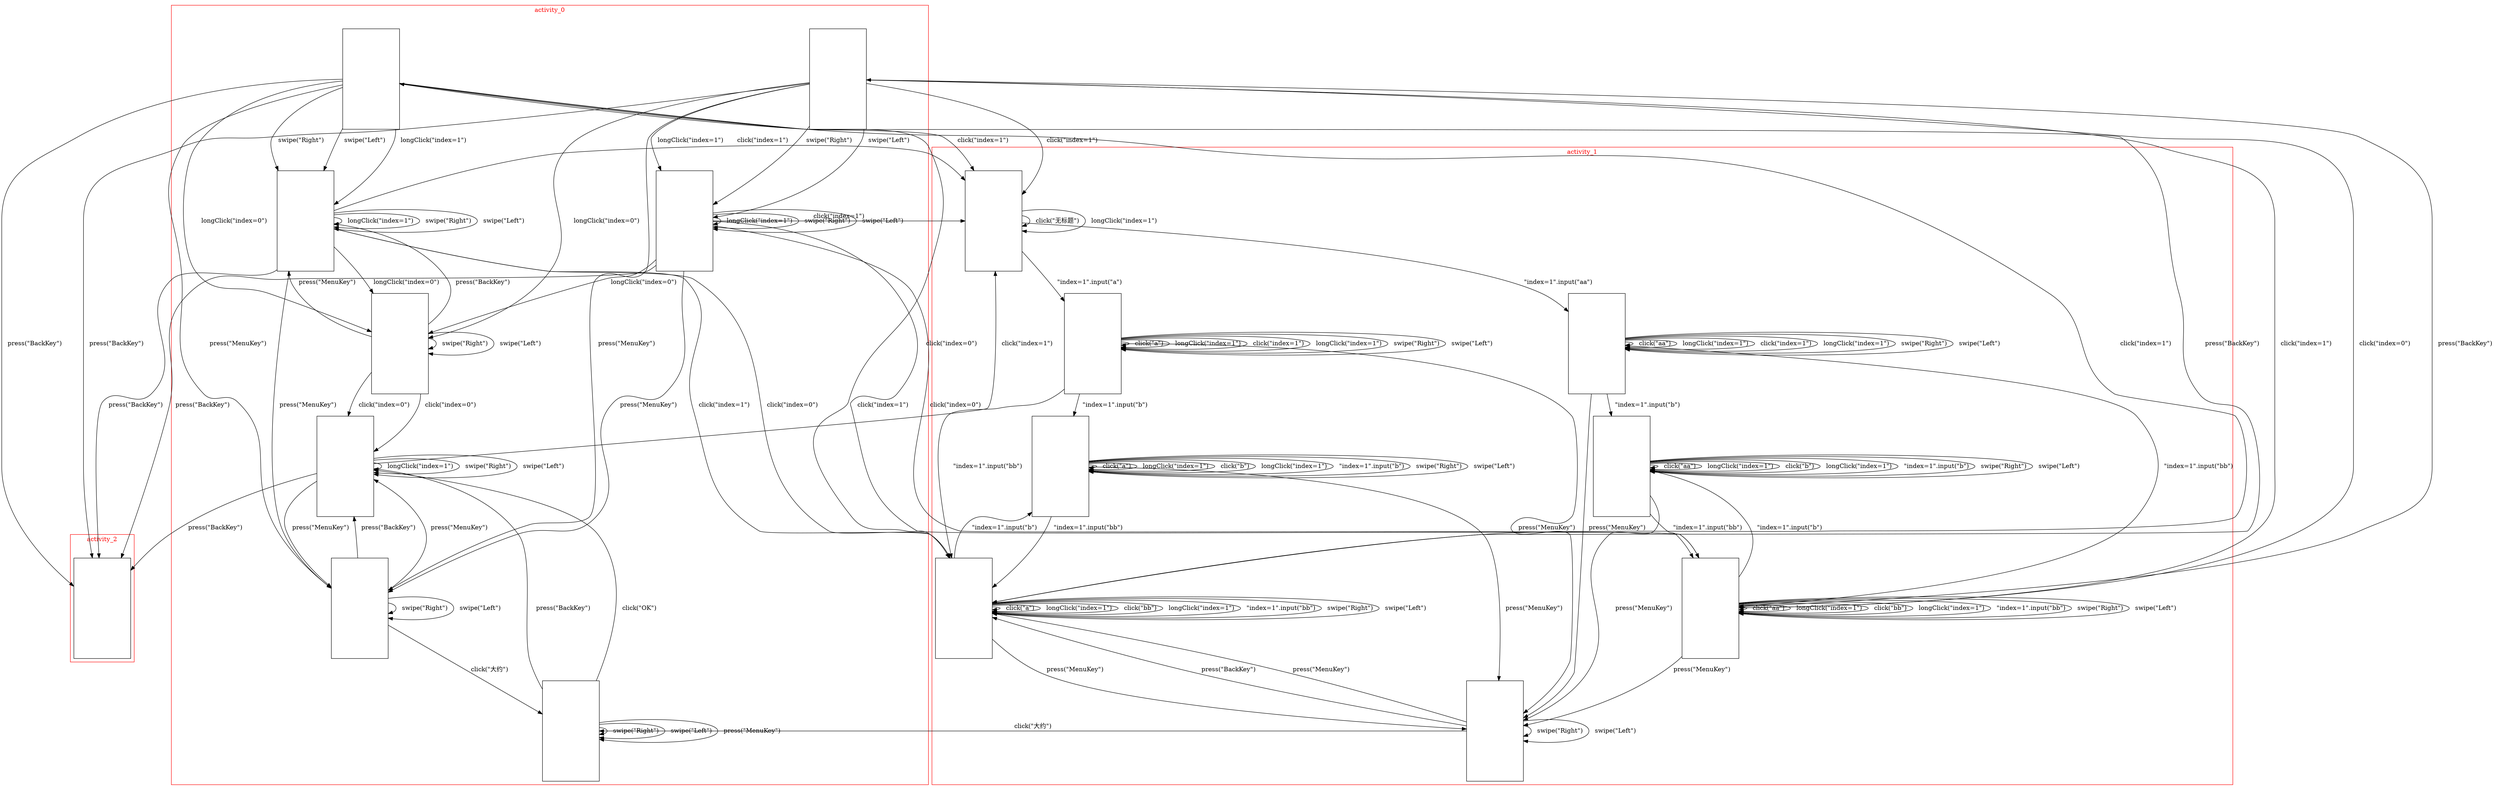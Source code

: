 digraph g {
graph [color=red];
imagepath = "C:\Users\Roger\Desktop\workspace\AndroidCrawler\gui_pages\20150602_173931";
subgraph cluster_0{
fontcolor = red
label = "   activity_0   "
0 [label="",shape=box,fixedsize=true,width=1.8,height=3.2,image="0.png",URL="0.png"];
6 [label="",shape=box,fixedsize=true,width=1.8,height=3.2,image="6.png",URL="6.png"];
7 [label="",shape=box,fixedsize=true,width=1.8,height=3.2,image="7.png",URL="7.png"];
39 [label="",shape=box,fixedsize=true,width=1.8,height=3.2,image="39.png",URL="39.png"];
89 [label="",shape=box,fixedsize=true,width=1.8,height=3.2,image="89.png",URL="89.png"];
93 [label="",shape=box,fixedsize=true,width=1.8,height=3.2,image="93.png",URL="93.png"];
68 [label="",shape=box,fixedsize=true,width=1.8,height=3.2,image="68.png",URL="68.png"];
113 [label="",shape=box,fixedsize=true,width=1.8,height=3.2,image="113.png",URL="113.png"];
}
subgraph cluster_1{
fontcolor = red
label = "   activity_1   "
2 [label="",shape=box,fixedsize=true,width=1.8,height=3.2,image="2.png",URL="2.png"];
19 [label="",shape=box,fixedsize=true,width=1.8,height=3.2,image="19.png",URL="19.png"];
24 [label="",shape=box,fixedsize=true,width=1.8,height=3.2,image="24.png",URL="24.png"];
30 [label="",shape=box,fixedsize=true,width=1.8,height=3.2,image="30.png",URL="30.png"];
40 [label="",shape=box,fixedsize=true,width=1.8,height=3.2,image="40.png",URL="40.png"];
48 [label="",shape=box,fixedsize=true,width=1.8,height=3.2,image="48.png",URL="48.png"];
53 [label="",shape=box,fixedsize=true,width=1.8,height=3.2,image="53.png",URL="53.png"];
59 [label="",shape=box,fixedsize=true,width=1.8,height=3.2,image="59.png",URL="59.png"];
}
subgraph cluster_2{
fontcolor = red
label = "   activity_2   "
-2 [label="",shape=box,fixedsize=true,width=1.8,height=3.2,image="-2.png",URL="-2.png"];
}
0 -> 0 [label = "   longClick(\"index=1\")   "];
0 -> 0 [label = "   swipe(\"Right\")   "];
0 -> 0 [label = "   swipe(\"Left\")   "];
0 -> 6 [label = "   press(\"MenuKey\")   "];
0 -> 2 [label = "   click(\"index=1\")   "];
0 -> -2 [label = "   press(\"BackKey\")   "];
6 -> 7 [label = "   click(\"大约\")   "];
6 -> 6 [label = "   swipe(\"Right\")   "];
6 -> 6 [label = "   swipe(\"Left\")   "];
6 -> 0 [label = "   press(\"BackKey\")   "];
6 -> 0 [label = "   press(\"MenuKey\")   "];
7 -> 0 [label = "   click(\"OK\")   "];
7 -> 7 [label = "   swipe(\"Right\")   "];
7 -> 7 [label = "   swipe(\"Left\")   "];
7 -> 0 [label = "   press(\"BackKey\")   "];
7 -> 7 [label = "   press(\"MenuKey\")   "];
2 -> 2 [label = "   click(\"无标题\")   "];
2 -> 2 [label = "   longClick(\"index=1\")   "];
2 -> 19 [label = "   \"index=1\".input(\"a\")   "];
2 -> 48 [label = "   \"index=1\".input(\"aa\")   "];
19 -> 19 [label = "   click(\"a\")   "];
19 -> 19 [label = "   longClick(\"index=1\")   "];
19 -> 19 [label = "   click(\"index=1\")   "];
19 -> 19 [label = "   longClick(\"index=1\")   "];
19 -> 24 [label = "   \"index=1\".input(\"b\")   "];
19 -> 30 [label = "   \"index=1\".input(\"bb\")   "];
19 -> 19 [label = "   swipe(\"Right\")   "];
19 -> 19 [label = "   swipe(\"Left\")   "];
19 -> 40 [label = "   press(\"MenuKey\")   "];
24 -> 24 [label = "   click(\"a\")   "];
24 -> 24 [label = "   longClick(\"index=1\")   "];
24 -> 24 [label = "   click(\"b\")   "];
24 -> 24 [label = "   longClick(\"index=1\")   "];
24 -> 24 [label = "   \"index=1\".input(\"b\")   "];
24 -> 30 [label = "   \"index=1\".input(\"bb\")   "];
24 -> 24 [label = "   swipe(\"Right\")   "];
24 -> 24 [label = "   swipe(\"Left\")   "];
24 -> 40 [label = "   press(\"MenuKey\")   "];
30 -> 30 [label = "   click(\"a\")   "];
30 -> 30 [label = "   longClick(\"index=1\")   "];
30 -> 30 [label = "   click(\"bb\")   "];
30 -> 30 [label = "   longClick(\"index=1\")   "];
30 -> 24 [label = "   \"index=1\".input(\"b\")   "];
30 -> 30 [label = "   \"index=1\".input(\"bb\")   "];
30 -> 30 [label = "   swipe(\"Right\")   "];
30 -> 30 [label = "   swipe(\"Left\")   "];
30 -> 40 [label = "   press(\"MenuKey\")   "];
30 -> 39 [label = "   press(\"BackKey\")   "];
40 -> 7 [label = "   click(\"大约\")   "];
40 -> 40 [label = "   swipe(\"Right\")   "];
40 -> 40 [label = "   swipe(\"Left\")   "];
40 -> 30 [label = "   press(\"BackKey\")   "];
40 -> 30 [label = "   press(\"MenuKey\")   "];
48 -> 48 [label = "   click(\"aa\")   "];
48 -> 48 [label = "   longClick(\"index=1\")   "];
48 -> 48 [label = "   click(\"index=1\")   "];
48 -> 48 [label = "   longClick(\"index=1\")   "];
48 -> 53 [label = "   \"index=1\".input(\"b\")   "];
48 -> 59 [label = "   \"index=1\".input(\"bb\")   "];
48 -> 48 [label = "   swipe(\"Right\")   "];
48 -> 48 [label = "   swipe(\"Left\")   "];
48 -> 40 [label = "   press(\"MenuKey\")   "];
53 -> 53 [label = "   click(\"aa\")   "];
53 -> 53 [label = "   longClick(\"index=1\")   "];
53 -> 53 [label = "   click(\"b\")   "];
53 -> 53 [label = "   longClick(\"index=1\")   "];
53 -> 53 [label = "   \"index=1\".input(\"b\")   "];
53 -> 59 [label = "   \"index=1\".input(\"bb\")   "];
53 -> 53 [label = "   swipe(\"Right\")   "];
53 -> 53 [label = "   swipe(\"Left\")   "];
53 -> 40 [label = "   press(\"MenuKey\")   "];
59 -> 59 [label = "   click(\"aa\")   "];
59 -> 59 [label = "   longClick(\"index=1\")   "];
59 -> 59 [label = "   click(\"bb\")   "];
59 -> 59 [label = "   longClick(\"index=1\")   "];
59 -> 53 [label = "   \"index=1\".input(\"b\")   "];
59 -> 59 [label = "   \"index=1\".input(\"bb\")   "];
59 -> 59 [label = "   swipe(\"Right\")   "];
59 -> 59 [label = "   swipe(\"Left\")   "];
59 -> 40 [label = "   press(\"MenuKey\")   "];
59 -> 68 [label = "   press(\"BackKey\")   "];
39 -> 30 [label = "   click(\"index=1\")   "];
39 -> 89 [label = "   longClick(\"index=1\")   "];
39 -> 30 [label = "   click(\"index=0\")   "];
39 -> 93 [label = "   longClick(\"index=0\")   "];
39 -> 2 [label = "   click(\"index=1\")   "];
39 -> 89 [label = "   swipe(\"Right\")   "];
39 -> 89 [label = "   swipe(\"Left\")   "];
39 -> -2 [label = "   press(\"BackKey\")   "];
39 -> 6 [label = "   press(\"MenuKey\")   "];
89 -> 30 [label = "   click(\"index=1\")   "];
89 -> 89 [label = "   longClick(\"index=1\")   "];
89 -> 30 [label = "   click(\"index=0\")   "];
89 -> 93 [label = "   longClick(\"index=0\")   "];
89 -> 2 [label = "   click(\"index=1\")   "];
89 -> 89 [label = "   swipe(\"Right\")   "];
89 -> 89 [label = "   swipe(\"Left\")   "];
89 -> -2 [label = "   press(\"BackKey\")   "];
89 -> 6 [label = "   press(\"MenuKey\")   "];
93 -> 0 [label = "   click(\"index=0\")   "];
93 -> 0 [label = "   click(\"index=0\")   "];
93 -> 93 [label = "   swipe(\"Right\")   "];
93 -> 93 [label = "   swipe(\"Left\")   "];
93 -> 89 [label = "   press(\"BackKey\")   "];
93 -> 89 [label = "   press(\"MenuKey\")   "];
68 -> 59 [label = "   click(\"index=1\")   "];
68 -> 113 [label = "   longClick(\"index=1\")   "];
68 -> 59 [label = "   click(\"index=0\")   "];
68 -> 93 [label = "   longClick(\"index=0\")   "];
68 -> 2 [label = "   click(\"index=1\")   "];
68 -> 113 [label = "   swipe(\"Right\")   "];
68 -> 113 [label = "   swipe(\"Left\")   "];
68 -> -2 [label = "   press(\"BackKey\")   "];
68 -> 6 [label = "   press(\"MenuKey\")   "];
113 -> 59 [label = "   click(\"index=1\")   "];
113 -> 113 [label = "   longClick(\"index=1\")   "];
113 -> 59 [label = "   click(\"index=0\")   "];
113 -> 93 [label = "   longClick(\"index=0\")   "];
113 -> 2 [label = "   click(\"index=1\")   "];
113 -> 113 [label = "   swipe(\"Right\")   "];
113 -> 113 [label = "   swipe(\"Left\")   "];
113 -> -2 [label = "   press(\"BackKey\")   "];
113 -> 6 [label = "   press(\"MenuKey\")   "];
}

